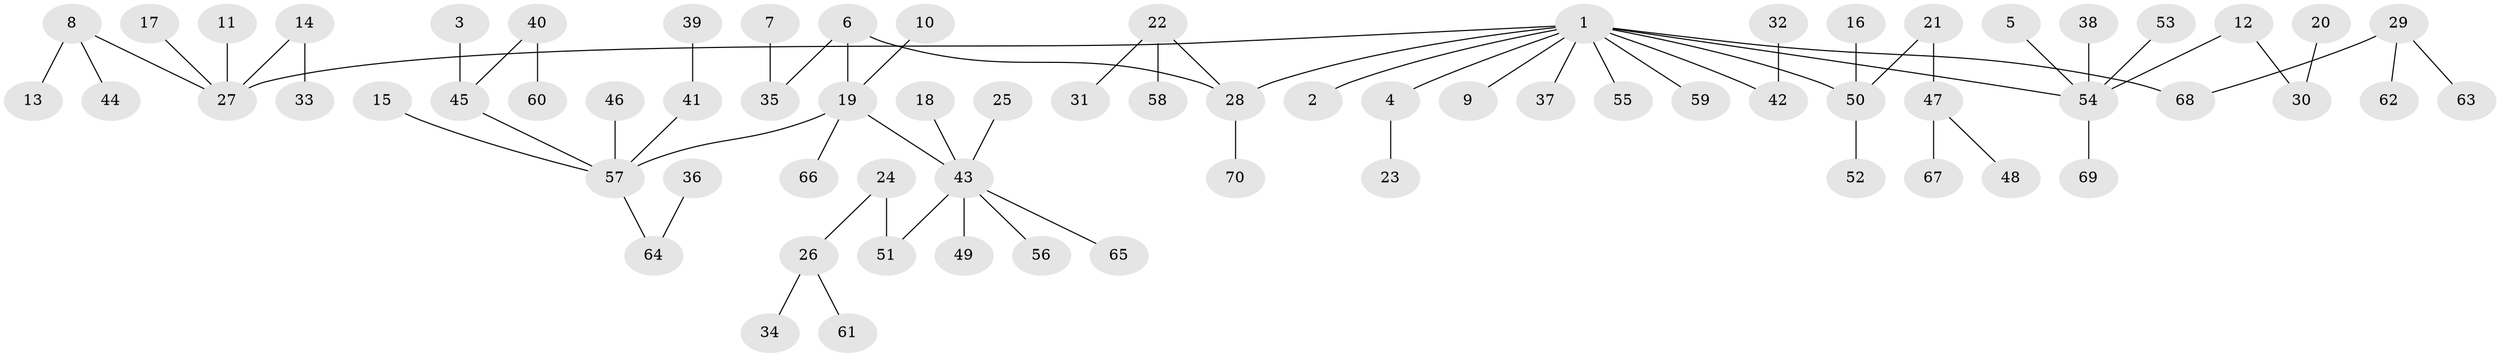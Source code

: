 // original degree distribution, {7: 0.02857142857142857, 5: 0.02142857142857143, 2: 0.2714285714285714, 3: 0.10714285714285714, 4: 0.05714285714285714, 1: 0.5, 6: 0.014285714285714285}
// Generated by graph-tools (version 1.1) at 2025/26/03/09/25 03:26:25]
// undirected, 70 vertices, 69 edges
graph export_dot {
graph [start="1"]
  node [color=gray90,style=filled];
  1;
  2;
  3;
  4;
  5;
  6;
  7;
  8;
  9;
  10;
  11;
  12;
  13;
  14;
  15;
  16;
  17;
  18;
  19;
  20;
  21;
  22;
  23;
  24;
  25;
  26;
  27;
  28;
  29;
  30;
  31;
  32;
  33;
  34;
  35;
  36;
  37;
  38;
  39;
  40;
  41;
  42;
  43;
  44;
  45;
  46;
  47;
  48;
  49;
  50;
  51;
  52;
  53;
  54;
  55;
  56;
  57;
  58;
  59;
  60;
  61;
  62;
  63;
  64;
  65;
  66;
  67;
  68;
  69;
  70;
  1 -- 2 [weight=1.0];
  1 -- 4 [weight=1.0];
  1 -- 9 [weight=1.0];
  1 -- 27 [weight=1.0];
  1 -- 28 [weight=1.0];
  1 -- 37 [weight=1.0];
  1 -- 42 [weight=1.0];
  1 -- 50 [weight=1.0];
  1 -- 54 [weight=1.0];
  1 -- 55 [weight=1.0];
  1 -- 59 [weight=1.0];
  1 -- 68 [weight=1.0];
  3 -- 45 [weight=1.0];
  4 -- 23 [weight=1.0];
  5 -- 54 [weight=1.0];
  6 -- 19 [weight=1.0];
  6 -- 28 [weight=1.0];
  6 -- 35 [weight=1.0];
  7 -- 35 [weight=1.0];
  8 -- 13 [weight=1.0];
  8 -- 27 [weight=1.0];
  8 -- 44 [weight=1.0];
  10 -- 19 [weight=1.0];
  11 -- 27 [weight=1.0];
  12 -- 30 [weight=1.0];
  12 -- 54 [weight=1.0];
  14 -- 27 [weight=1.0];
  14 -- 33 [weight=1.0];
  15 -- 57 [weight=1.0];
  16 -- 50 [weight=1.0];
  17 -- 27 [weight=1.0];
  18 -- 43 [weight=1.0];
  19 -- 43 [weight=1.0];
  19 -- 57 [weight=1.0];
  19 -- 66 [weight=1.0];
  20 -- 30 [weight=1.0];
  21 -- 47 [weight=1.0];
  21 -- 50 [weight=1.0];
  22 -- 28 [weight=1.0];
  22 -- 31 [weight=1.0];
  22 -- 58 [weight=1.0];
  24 -- 26 [weight=1.0];
  24 -- 51 [weight=1.0];
  25 -- 43 [weight=1.0];
  26 -- 34 [weight=1.0];
  26 -- 61 [weight=1.0];
  28 -- 70 [weight=1.0];
  29 -- 62 [weight=1.0];
  29 -- 63 [weight=1.0];
  29 -- 68 [weight=1.0];
  32 -- 42 [weight=1.0];
  36 -- 64 [weight=1.0];
  38 -- 54 [weight=1.0];
  39 -- 41 [weight=1.0];
  40 -- 45 [weight=1.0];
  40 -- 60 [weight=1.0];
  41 -- 57 [weight=1.0];
  43 -- 49 [weight=1.0];
  43 -- 51 [weight=1.0];
  43 -- 56 [weight=1.0];
  43 -- 65 [weight=1.0];
  45 -- 57 [weight=1.0];
  46 -- 57 [weight=1.0];
  47 -- 48 [weight=1.0];
  47 -- 67 [weight=1.0];
  50 -- 52 [weight=1.0];
  53 -- 54 [weight=1.0];
  54 -- 69 [weight=1.0];
  57 -- 64 [weight=1.0];
}
